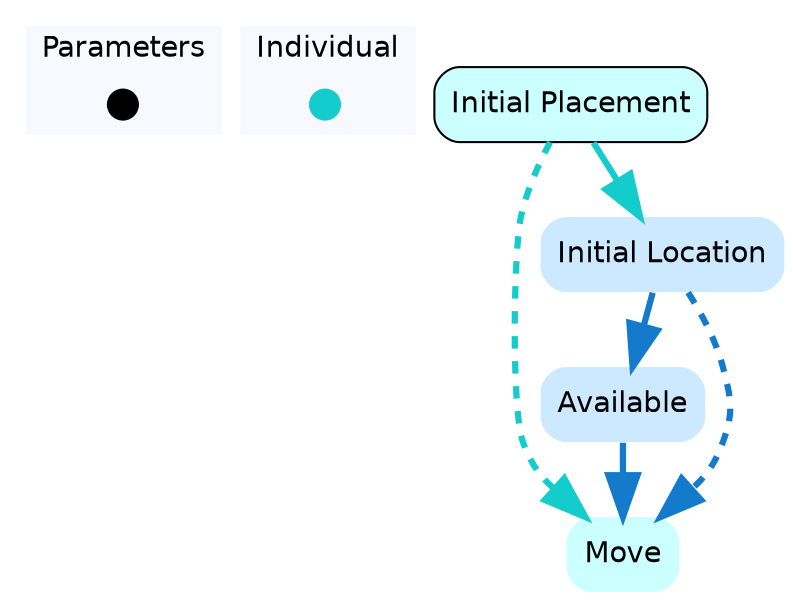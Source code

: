 digraph initialPlacement {

	subgraph clustercontextKey {
		fontname=Helvetica;
		label="Parameters";
		style="filled";
		fillcolor=ghostwhite;
		color=white;
		labeljust=l;
		contextOverview [style=filled,shape=point,fixedsize=true,width=.2,height=.2,fontcolor=white,color="black",label=""];
	}
	subgraph clusterindividualKey {
		fontname=Helvetica;
		nodesep=0.1;
		style="filled";
		fillcolor=ghostwhite;
		label="Individual";
		color=white;
		labeljust=l;
		initialPlacementOverview [fontname=Helvetica,style=filled,shape=point,fixedsize=true,width=.2,height=.2,fontcolor=white,color="0.5, 0.9 , 0.8",label="",URL="individual__Overview.svg"];

	}

//subgraph clusterinitialPlacement {
	//style=filled;
	//color=white;
	//fillcolor="0.0, 0.0, 0.98";
		initialPlacement [shape=box,style="rounded,filled",fontname=Helvetica,color=black,fillcolor="0.5, 0.2, 1.0",label="Initial Placement",URL="individual_initialPlacement.svg"];
	initialPlacement ->  initialLocation [color="0.5, 0.9 , 0.8",penwidth=3.0,arrowsize=2.0];
		availableQuery [shape=none,style="rounded,filled",fontname=Helvetica,color="0.574, 0.2, 1.0",label="Available"];
	availableQuery ->  moveIndividual [color="0.574, 0.9 , 0.8",penwidth=3.0,arrowsize=2.0];
		initialLocation [shape=none,style="rounded,filled",fontname=Helvetica,color=gray,fillcolor="0.574, 0.2, 1.0",label="Initial Location"];
	initialLocation ->  availableQuery [color="0.574, 0.9 , 0.8",penwidth=3.0,arrowsize=2.0];
		moveIndividual [shape=none,style="rounded,filled",fontname=Helvetica,color="0.5, 0.2, 1.0",label="Move"];
	initialPlacement ->  moveIndividual:nw [style=dashed,color="0.5, 0.9 , 0.8",penwidth=3.0,arrowsize=2.0];
	initialLocation -> moveIndividual:ne [style=dashed,color="0.574, 0.9 , 0.8",penwidth=3.0,arrowsize=2.0];
//}
}
